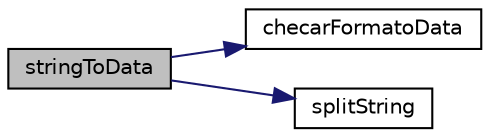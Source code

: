 digraph "stringToData"
{
  edge [fontname="Helvetica",fontsize="10",labelfontname="Helvetica",labelfontsize="10"];
  node [fontname="Helvetica",fontsize="10",shape=record];
  rankdir="LR";
  Node22 [label="stringToData",height=0.2,width=0.4,color="black", fillcolor="grey75", style="filled", fontcolor="black"];
  Node22 -> Node23 [color="midnightblue",fontsize="10",style="solid",fontname="Helvetica"];
  Node23 [label="checarFormatoData",height=0.2,width=0.4,color="black", fillcolor="white", style="filled",URL="$data_util_8cpp.html#a15d4891ce17cdf42c7537f29114b5c20",tooltip="checa se uma string está no formato dd/mm/yyyy "];
  Node22 -> Node24 [color="midnightblue",fontsize="10",style="solid",fontname="Helvetica"];
  Node24 [label="splitString",height=0.2,width=0.4,color="black", fillcolor="white", style="filled",URL="$string_util_8cpp.html#a03e1248c7693b70010fcc583e8ce2f44",tooltip="fatia uma string em substrings tendo o separador como referencia "];
}
